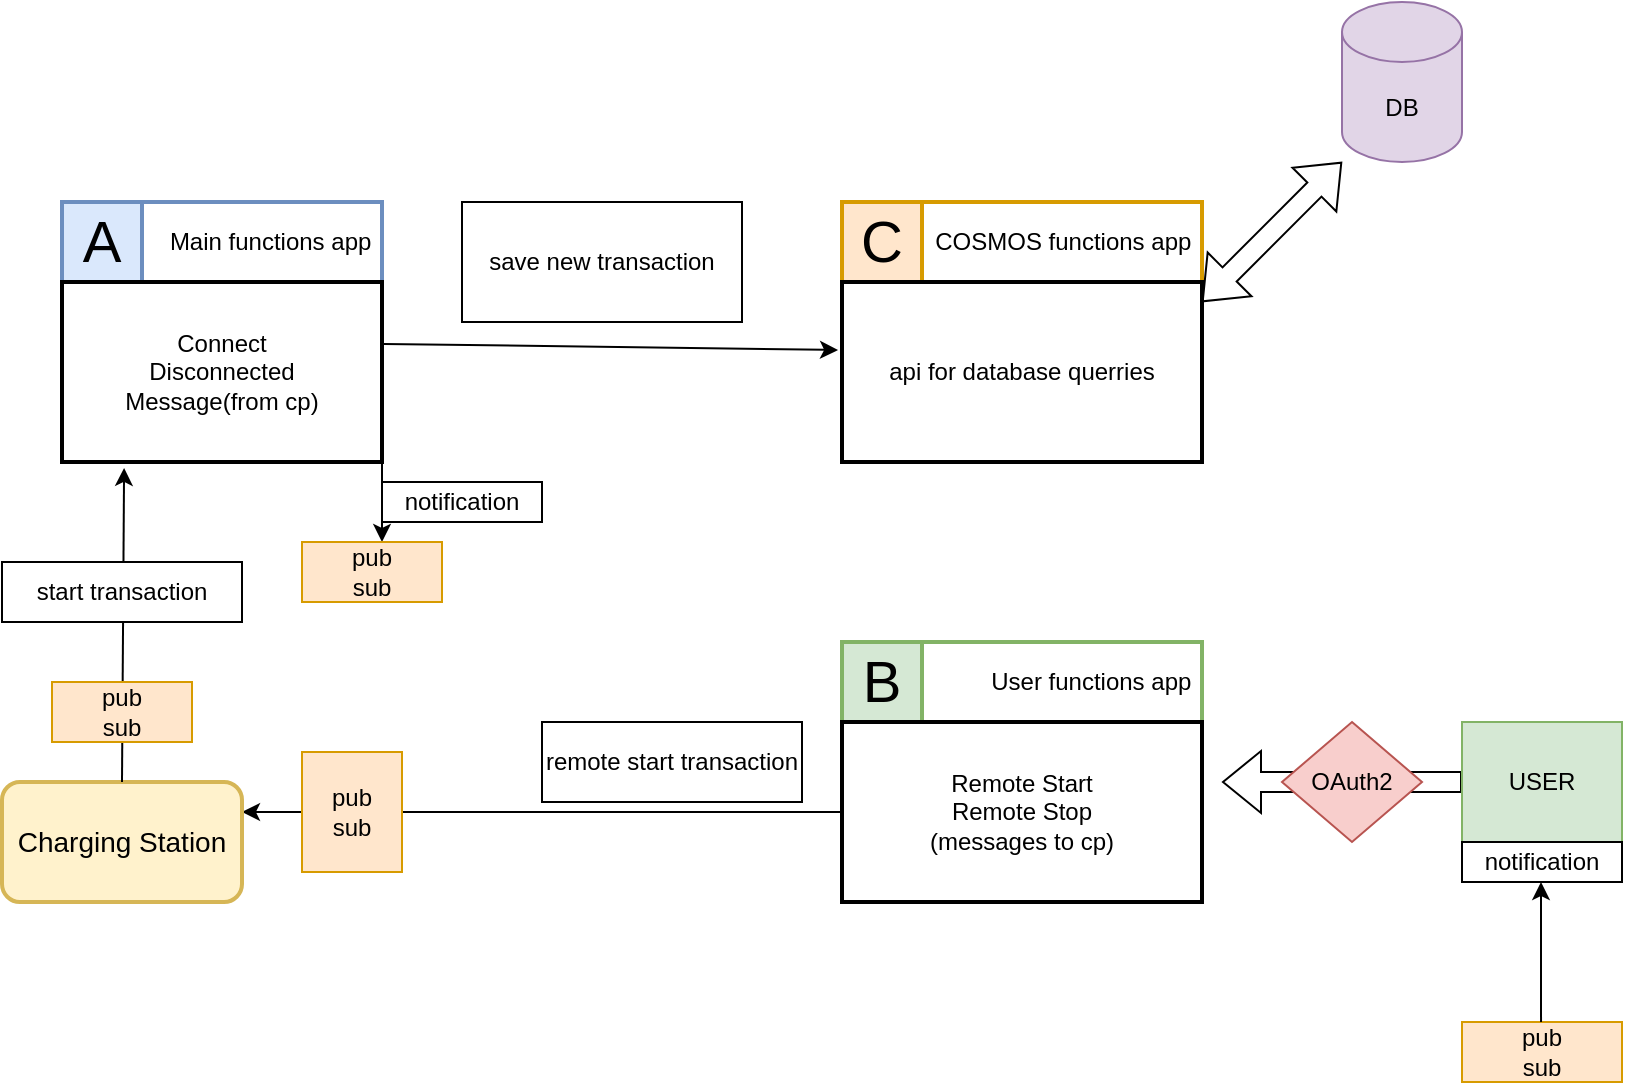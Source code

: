<mxfile version="24.0.5" type="github">
  <diagram name="Page-1" id="cARtvkOVPwYc7D1P7XL3">
    <mxGraphModel dx="1242" dy="782" grid="1" gridSize="10" guides="1" tooltips="1" connect="1" arrows="1" fold="1" page="1" pageScale="1" pageWidth="850" pageHeight="1100" math="0" shadow="0">
      <root>
        <mxCell id="0" />
        <mxCell id="1" parent="0" />
        <mxCell id="XNC-20Obqiw8UY84pBG5-1" value="&lt;div&gt;Main functions app&amp;nbsp; &lt;br&gt;&lt;/div&gt;" style="rounded=0;whiteSpace=wrap;html=1;align=right;strokeWidth=2;strokeColor=#6C8EBF;" parent="1" vertex="1">
          <mxGeometry x="50" y="310" width="160" height="40" as="geometry" />
        </mxCell>
        <mxCell id="XNC-20Obqiw8UY84pBG5-2" value="&lt;font style=&quot;font-size: 29px;&quot;&gt;A&lt;/font&gt;" style="rounded=0;whiteSpace=wrap;html=1;fillColor=#dae8fc;strokeColor=#6c8ebf;strokeWidth=2;" parent="1" vertex="1">
          <mxGeometry x="50" y="310" width="40" height="40" as="geometry" />
        </mxCell>
        <mxCell id="XNC-20Obqiw8UY84pBG5-3" value="Connect&lt;br&gt;Disconnected&lt;br&gt;Message(from cp)" style="rounded=0;whiteSpace=wrap;html=1;strokeWidth=2;" parent="1" vertex="1">
          <mxGeometry x="50" y="350" width="160" height="90" as="geometry" />
        </mxCell>
        <mxCell id="XNC-20Obqiw8UY84pBG5-12" value="&lt;div&gt;User functions app&amp;nbsp; &lt;br&gt;&lt;/div&gt;" style="rounded=0;whiteSpace=wrap;html=1;align=right;strokeWidth=2;strokeColor=#82B366;" parent="1" vertex="1">
          <mxGeometry x="440" y="530" width="180" height="40" as="geometry" />
        </mxCell>
        <mxCell id="XNC-20Obqiw8UY84pBG5-13" value="&lt;font style=&quot;font-size: 29px;&quot;&gt;B&lt;/font&gt;" style="rounded=0;whiteSpace=wrap;html=1;fillColor=#d5e8d4;strokeColor=#82B366;strokeWidth=2;" parent="1" vertex="1">
          <mxGeometry x="440" y="530" width="40" height="40" as="geometry" />
        </mxCell>
        <mxCell id="XNC-20Obqiw8UY84pBG5-21" style="edgeStyle=orthogonalEdgeStyle;rounded=0;orthogonalLoop=1;jettySize=auto;html=1;entryX=1;entryY=0.25;entryDx=0;entryDy=0;" parent="1" source="XNC-20Obqiw8UY84pBG5-14" target="XNC-20Obqiw8UY84pBG5-19" edge="1">
          <mxGeometry relative="1" as="geometry">
            <mxPoint x="260" y="615" as="targetPoint" />
          </mxGeometry>
        </mxCell>
        <mxCell id="XNC-20Obqiw8UY84pBG5-14" value="Remote Start &lt;br&gt;Remote Stop&lt;br&gt;(messages to cp)" style="rounded=0;whiteSpace=wrap;html=1;strokeWidth=2;" parent="1" vertex="1">
          <mxGeometry x="440" y="570" width="180" height="90" as="geometry" />
        </mxCell>
        <mxCell id="XNC-20Obqiw8UY84pBG5-15" value="&lt;div&gt;COSMOS functions app&amp;nbsp; &lt;br&gt;&lt;/div&gt;" style="rounded=0;whiteSpace=wrap;html=1;align=right;strokeWidth=2;strokeColor=#D79B00;" parent="1" vertex="1">
          <mxGeometry x="440" y="310" width="180" height="40" as="geometry" />
        </mxCell>
        <mxCell id="XNC-20Obqiw8UY84pBG5-16" value="&lt;font style=&quot;font-size: 29px;&quot;&gt;C&lt;/font&gt;" style="rounded=0;whiteSpace=wrap;html=1;fillColor=#ffe6cc;strokeColor=#d79b00;strokeWidth=2;" parent="1" vertex="1">
          <mxGeometry x="440" y="310" width="40" height="40" as="geometry" />
        </mxCell>
        <mxCell id="XNC-20Obqiw8UY84pBG5-17" value="api for database querries" style="rounded=0;whiteSpace=wrap;html=1;strokeWidth=2;" parent="1" vertex="1">
          <mxGeometry x="440" y="350" width="180" height="90" as="geometry" />
        </mxCell>
        <mxCell id="XNC-20Obqiw8UY84pBG5-19" value="Charging Station&lt;br style=&quot;font-size: 14px;&quot;&gt;" style="rounded=1;whiteSpace=wrap;html=1;strokeWidth=2;fontSize=14;fillColor=#fff2cc;strokeColor=#d6b656;" parent="1" vertex="1">
          <mxGeometry x="20" y="600" width="120" height="60" as="geometry" />
        </mxCell>
        <mxCell id="XNC-20Obqiw8UY84pBG5-23" value="remote start transaction" style="rounded=0;whiteSpace=wrap;html=1;" parent="1" vertex="1">
          <mxGeometry x="290" y="570" width="130" height="40" as="geometry" />
        </mxCell>
        <mxCell id="XNC-20Obqiw8UY84pBG5-26" value="" style="endArrow=classic;html=1;rounded=0;exitX=0.5;exitY=0;exitDx=0;exitDy=0;entryX=0.194;entryY=1.033;entryDx=0;entryDy=0;entryPerimeter=0;" parent="1" source="XNC-20Obqiw8UY84pBG5-19" target="XNC-20Obqiw8UY84pBG5-3" edge="1">
          <mxGeometry width="50" height="50" relative="1" as="geometry">
            <mxPoint x="400" y="510" as="sourcePoint" />
            <mxPoint x="450" y="460" as="targetPoint" />
          </mxGeometry>
        </mxCell>
        <mxCell id="XNC-20Obqiw8UY84pBG5-27" value="start transaction" style="rounded=0;whiteSpace=wrap;html=1;" parent="1" vertex="1">
          <mxGeometry x="20" y="490" width="120" height="30" as="geometry" />
        </mxCell>
        <mxCell id="XNC-20Obqiw8UY84pBG5-28" value="" style="endArrow=classic;html=1;rounded=0;exitX=1.006;exitY=0.344;exitDx=0;exitDy=0;exitPerimeter=0;entryX=-0.011;entryY=0.378;entryDx=0;entryDy=0;entryPerimeter=0;" parent="1" source="XNC-20Obqiw8UY84pBG5-3" target="XNC-20Obqiw8UY84pBG5-17" edge="1">
          <mxGeometry width="50" height="50" relative="1" as="geometry">
            <mxPoint x="400" y="510" as="sourcePoint" />
            <mxPoint x="450" y="460" as="targetPoint" />
          </mxGeometry>
        </mxCell>
        <mxCell id="XNC-20Obqiw8UY84pBG5-29" value="save new transaction" style="rounded=0;whiteSpace=wrap;html=1;" parent="1" vertex="1">
          <mxGeometry x="250" y="310" width="140" height="60" as="geometry" />
        </mxCell>
        <mxCell id="XNC-20Obqiw8UY84pBG5-30" value="DB" style="shape=cylinder3;whiteSpace=wrap;html=1;boundedLbl=1;backgroundOutline=1;size=15;fillColor=#e1d5e7;strokeColor=#9673a6;" parent="1" vertex="1">
          <mxGeometry x="690" y="210" width="60" height="80" as="geometry" />
        </mxCell>
        <mxCell id="XNC-20Obqiw8UY84pBG5-32" value="" style="shape=flexArrow;endArrow=classic;startArrow=classic;html=1;rounded=0;" parent="1" edge="1">
          <mxGeometry width="100" height="100" relative="1" as="geometry">
            <mxPoint x="620" y="360" as="sourcePoint" />
            <mxPoint x="690" y="290" as="targetPoint" />
          </mxGeometry>
        </mxCell>
        <mxCell id="XNC-20Obqiw8UY84pBG5-35" value="" style="shape=flexArrow;endArrow=classic;html=1;rounded=0;" parent="1" source="XNC-20Obqiw8UY84pBG5-33" edge="1">
          <mxGeometry width="50" height="50" relative="1" as="geometry">
            <mxPoint x="780" y="600" as="sourcePoint" />
            <mxPoint x="630" y="600" as="targetPoint" />
          </mxGeometry>
        </mxCell>
        <mxCell id="XNC-20Obqiw8UY84pBG5-36" value="" style="shape=flexArrow;endArrow=classic;html=1;rounded=0;" parent="1" target="XNC-20Obqiw8UY84pBG5-33" edge="1">
          <mxGeometry width="50" height="50" relative="1" as="geometry">
            <mxPoint x="820" y="600" as="sourcePoint" />
            <mxPoint x="670" y="600" as="targetPoint" />
          </mxGeometry>
        </mxCell>
        <mxCell id="XNC-20Obqiw8UY84pBG5-33" value="USER" style="rounded=0;whiteSpace=wrap;html=1;fillColor=#d5e8d4;strokeColor=#82b366;" parent="1" vertex="1">
          <mxGeometry x="750" y="570" width="80" height="60" as="geometry" />
        </mxCell>
        <mxCell id="XNC-20Obqiw8UY84pBG5-37" value="pub&lt;br&gt;sub" style="rounded=0;whiteSpace=wrap;html=1;fillColor=#ffe6cc;strokeColor=#d79b00;" parent="1" vertex="1">
          <mxGeometry x="170" y="585" width="50" height="60" as="geometry" />
        </mxCell>
        <mxCell id="Wz1nyd0PxhQNguNlYlhr-1" value="pub&lt;br&gt;sub" style="rounded=0;whiteSpace=wrap;html=1;fillColor=#ffe6cc;strokeColor=#d79b00;" parent="1" vertex="1">
          <mxGeometry x="45" y="550" width="70" height="30" as="geometry" />
        </mxCell>
        <mxCell id="Wz1nyd0PxhQNguNlYlhr-3" value="" style="endArrow=classic;html=1;rounded=0;exitX=1;exitY=1;exitDx=0;exitDy=0;" parent="1" source="XNC-20Obqiw8UY84pBG5-3" edge="1">
          <mxGeometry width="50" height="50" relative="1" as="geometry">
            <mxPoint x="290" y="580" as="sourcePoint" />
            <mxPoint x="210" y="480" as="targetPoint" />
          </mxGeometry>
        </mxCell>
        <mxCell id="Wz1nyd0PxhQNguNlYlhr-4" value="pub&lt;br&gt;sub" style="rounded=0;whiteSpace=wrap;html=1;fillColor=#ffe6cc;strokeColor=#d79b00;" parent="1" vertex="1">
          <mxGeometry x="170" y="480" width="70" height="30" as="geometry" />
        </mxCell>
        <mxCell id="Wz1nyd0PxhQNguNlYlhr-5" value="notification" style="rounded=0;whiteSpace=wrap;html=1;" parent="1" vertex="1">
          <mxGeometry x="210" y="450" width="80" height="20" as="geometry" />
        </mxCell>
        <mxCell id="Wz1nyd0PxhQNguNlYlhr-6" value="pub&lt;br&gt;sub" style="rounded=0;whiteSpace=wrap;html=1;fillColor=#ffe6cc;strokeColor=#d79b00;" parent="1" vertex="1">
          <mxGeometry x="750" y="720" width="80" height="30" as="geometry" />
        </mxCell>
        <mxCell id="Wz1nyd0PxhQNguNlYlhr-8" value="notification" style="rounded=0;whiteSpace=wrap;html=1;" parent="1" vertex="1">
          <mxGeometry x="750" y="630" width="80" height="20" as="geometry" />
        </mxCell>
        <mxCell id="KZ-18hKqqCAP9OgMc_ag-1" value="OAuth2" style="rhombus;whiteSpace=wrap;html=1;fillColor=#f8cecc;strokeColor=#b85450;" parent="1" vertex="1">
          <mxGeometry x="660" y="570" width="70" height="60" as="geometry" />
        </mxCell>
        <mxCell id="p1cIW0xKoObFkmjFwGle-2" value="" style="endArrow=classic;html=1;rounded=0;exitX=0.494;exitY=0;exitDx=0;exitDy=0;exitPerimeter=0;" parent="1" source="Wz1nyd0PxhQNguNlYlhr-6" edge="1">
          <mxGeometry width="50" height="50" relative="1" as="geometry">
            <mxPoint x="789.5" y="710" as="sourcePoint" />
            <mxPoint x="789.5" y="650" as="targetPoint" />
          </mxGeometry>
        </mxCell>
      </root>
    </mxGraphModel>
  </diagram>
</mxfile>
